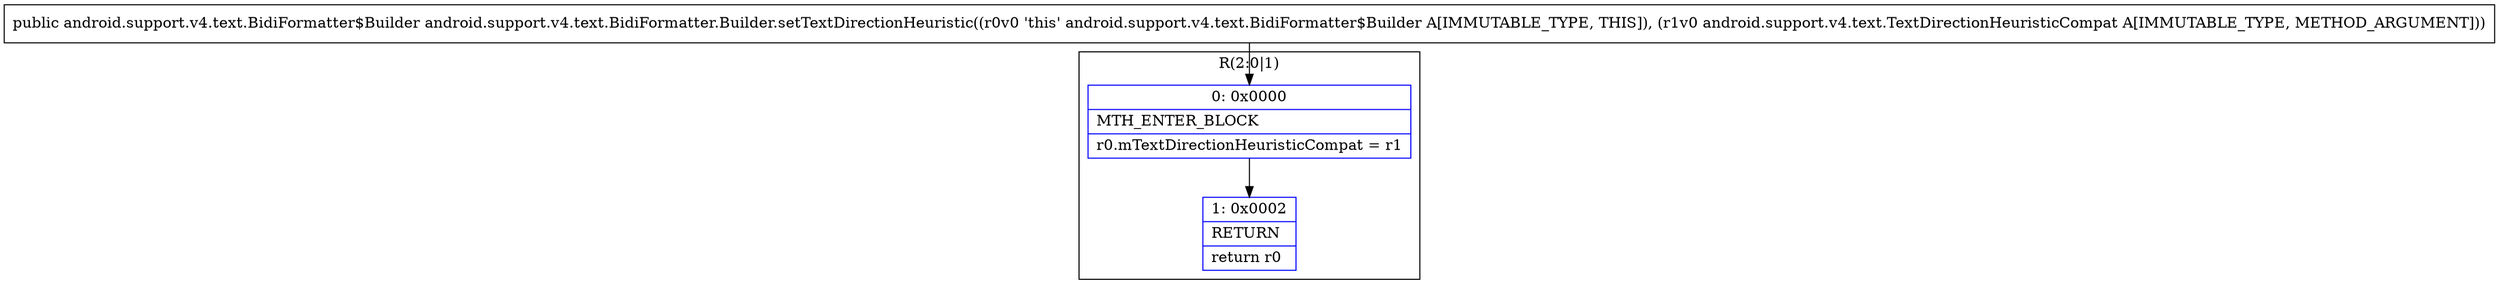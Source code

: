 digraph "CFG forandroid.support.v4.text.BidiFormatter.Builder.setTextDirectionHeuristic(Landroid\/support\/v4\/text\/TextDirectionHeuristicCompat;)Landroid\/support\/v4\/text\/BidiFormatter$Builder;" {
subgraph cluster_Region_609595581 {
label = "R(2:0|1)";
node [shape=record,color=blue];
Node_0 [shape=record,label="{0\:\ 0x0000|MTH_ENTER_BLOCK\l|r0.mTextDirectionHeuristicCompat = r1\l}"];
Node_1 [shape=record,label="{1\:\ 0x0002|RETURN\l|return r0\l}"];
}
MethodNode[shape=record,label="{public android.support.v4.text.BidiFormatter$Builder android.support.v4.text.BidiFormatter.Builder.setTextDirectionHeuristic((r0v0 'this' android.support.v4.text.BidiFormatter$Builder A[IMMUTABLE_TYPE, THIS]), (r1v0 android.support.v4.text.TextDirectionHeuristicCompat A[IMMUTABLE_TYPE, METHOD_ARGUMENT])) }"];
MethodNode -> Node_0;
Node_0 -> Node_1;
}

